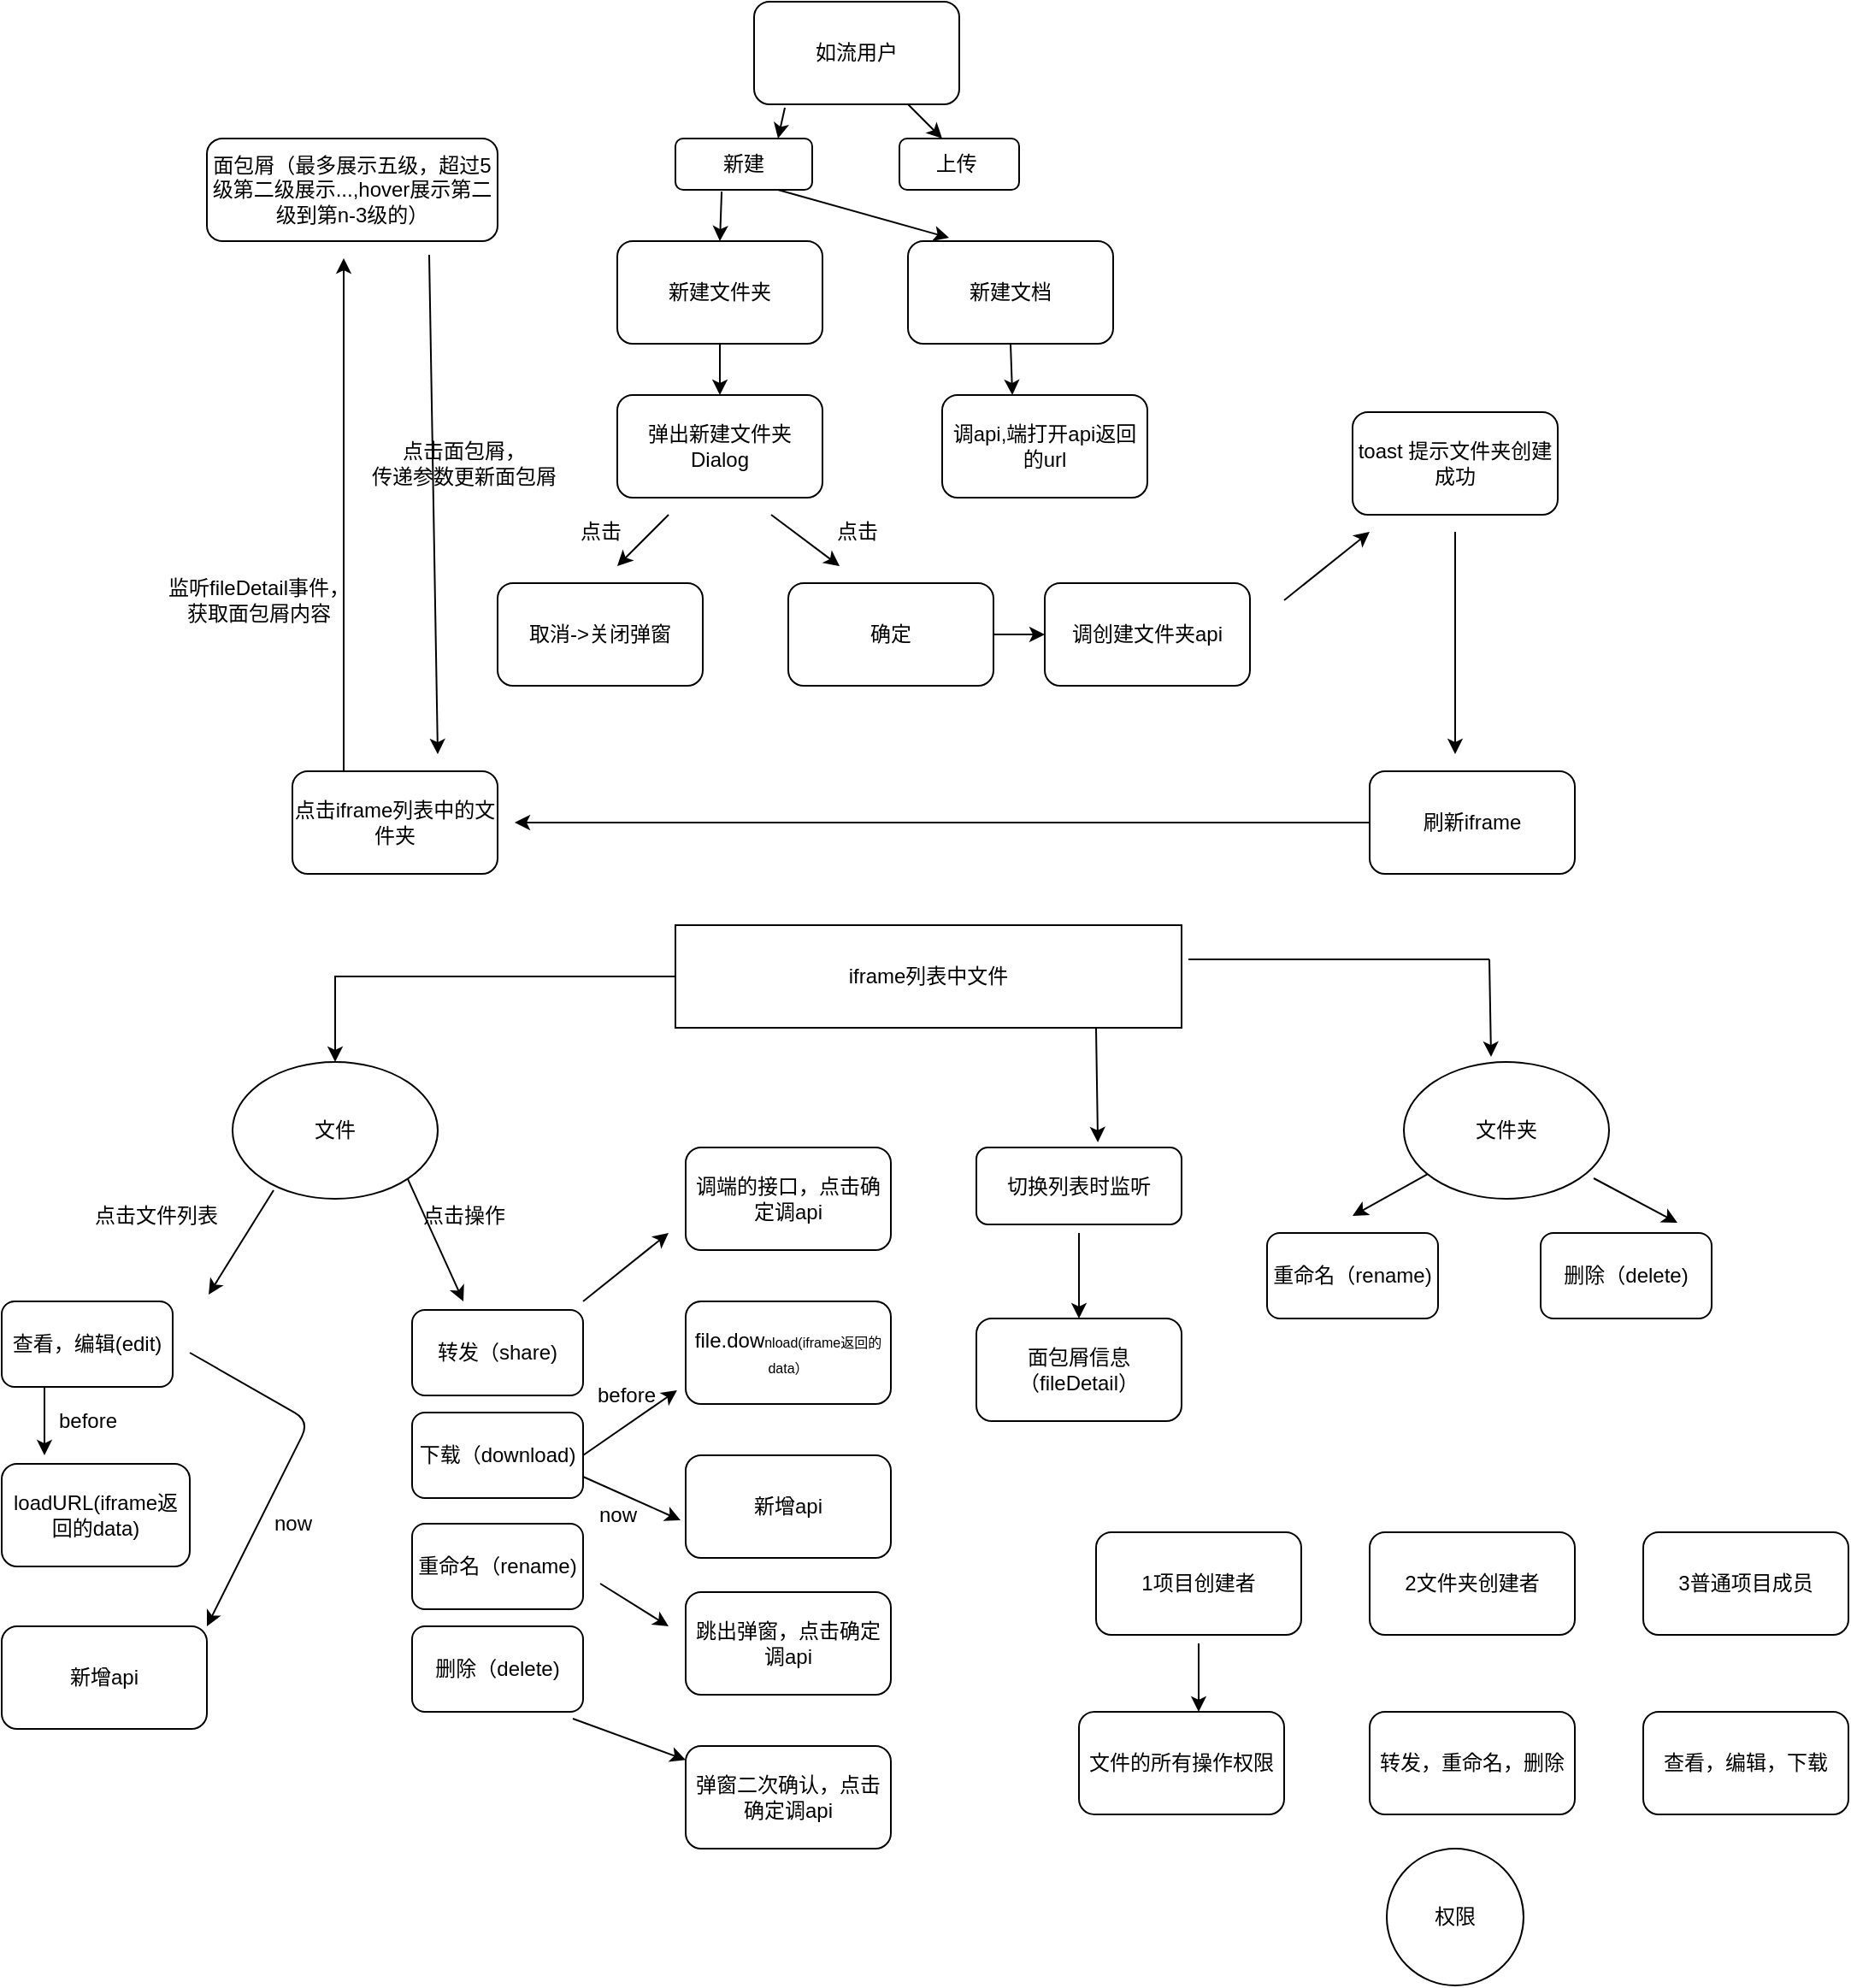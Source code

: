 <mxfile version="13.6.6" type="github">
  <diagram id="VxEIxrlc5No-Hj0Zpxv1" name="Page-1">
    <mxGraphModel dx="1795" dy="453" grid="1" gridSize="10" guides="1" tooltips="1" connect="1" arrows="1" fold="1" page="1" pageScale="1" pageWidth="827" pageHeight="1169" math="0" shadow="0">
      <root>
        <mxCell id="0" />
        <mxCell id="1" parent="0" />
        <mxCell id="Z63cu1VrgP1LzJF6ka9Q-15" value="" style="edgeStyle=orthogonalEdgeStyle;rounded=0;orthogonalLoop=1;jettySize=auto;html=1;" parent="1" source="Z63cu1VrgP1LzJF6ka9Q-10" target="Z63cu1VrgP1LzJF6ka9Q-14" edge="1">
          <mxGeometry relative="1" as="geometry" />
        </mxCell>
        <mxCell id="Z63cu1VrgP1LzJF6ka9Q-10" value="新建文件夹" style="rounded=1;whiteSpace=wrap;html=1;" parent="1" vertex="1">
          <mxGeometry x="320" y="140" width="120" height="60" as="geometry" />
        </mxCell>
        <mxCell id="Z63cu1VrgP1LzJF6ka9Q-11" value="如流用户" style="rounded=1;whiteSpace=wrap;html=1;" parent="1" vertex="1">
          <mxGeometry x="400" width="120" height="60" as="geometry" />
        </mxCell>
        <mxCell id="Z63cu1VrgP1LzJF6ka9Q-14" value="弹出新建文件夹Dialog" style="rounded=1;whiteSpace=wrap;html=1;" parent="1" vertex="1">
          <mxGeometry x="320" y="230" width="120" height="60" as="geometry" />
        </mxCell>
        <mxCell id="Z63cu1VrgP1LzJF6ka9Q-24" value="取消-&amp;gt;关闭弹窗" style="rounded=1;whiteSpace=wrap;html=1;" parent="1" vertex="1">
          <mxGeometry x="250" y="340" width="120" height="60" as="geometry" />
        </mxCell>
        <mxCell id="Z63cu1VrgP1LzJF6ka9Q-30" style="edgeStyle=orthogonalEdgeStyle;rounded=0;orthogonalLoop=1;jettySize=auto;html=1;exitX=1;exitY=0.5;exitDx=0;exitDy=0;" parent="1" source="Z63cu1VrgP1LzJF6ka9Q-25" target="Z63cu1VrgP1LzJF6ka9Q-31" edge="1">
          <mxGeometry relative="1" as="geometry">
            <mxPoint x="610" y="370" as="targetPoint" />
          </mxGeometry>
        </mxCell>
        <mxCell id="Z63cu1VrgP1LzJF6ka9Q-25" value="确定" style="rounded=1;whiteSpace=wrap;html=1;" parent="1" vertex="1">
          <mxGeometry x="420" y="340" width="120" height="60" as="geometry" />
        </mxCell>
        <mxCell id="Z63cu1VrgP1LzJF6ka9Q-26" value="" style="endArrow=classic;html=1;" parent="1" edge="1">
          <mxGeometry width="50" height="50" relative="1" as="geometry">
            <mxPoint x="350" y="300" as="sourcePoint" />
            <mxPoint x="320" y="330" as="targetPoint" />
          </mxGeometry>
        </mxCell>
        <mxCell id="Z63cu1VrgP1LzJF6ka9Q-27" value="" style="endArrow=classic;html=1;" parent="1" edge="1">
          <mxGeometry width="50" height="50" relative="1" as="geometry">
            <mxPoint x="410" y="300" as="sourcePoint" />
            <mxPoint x="450" y="330" as="targetPoint" />
          </mxGeometry>
        </mxCell>
        <mxCell id="Z63cu1VrgP1LzJF6ka9Q-28" value="点击" style="text;html=1;align=center;verticalAlign=middle;resizable=0;points=[];autosize=1;" parent="1" vertex="1">
          <mxGeometry x="290" y="300" width="40" height="20" as="geometry" />
        </mxCell>
        <mxCell id="Z63cu1VrgP1LzJF6ka9Q-29" value="点击" style="text;html=1;align=center;verticalAlign=middle;resizable=0;points=[];autosize=1;" parent="1" vertex="1">
          <mxGeometry x="440" y="300" width="40" height="20" as="geometry" />
        </mxCell>
        <mxCell id="Z63cu1VrgP1LzJF6ka9Q-31" value="调创建文件夹api" style="rounded=1;whiteSpace=wrap;html=1;" parent="1" vertex="1">
          <mxGeometry x="570" y="340" width="120" height="60" as="geometry" />
        </mxCell>
        <mxCell id="Z63cu1VrgP1LzJF6ka9Q-32" value="toast 提示文件夹创建成功" style="rounded=1;whiteSpace=wrap;html=1;" parent="1" vertex="1">
          <mxGeometry x="750" y="240" width="120" height="60" as="geometry" />
        </mxCell>
        <mxCell id="Z63cu1VrgP1LzJF6ka9Q-36" value="" style="endArrow=classic;html=1;" parent="1" edge="1">
          <mxGeometry width="50" height="50" relative="1" as="geometry">
            <mxPoint x="710" y="350" as="sourcePoint" />
            <mxPoint x="760" y="310" as="targetPoint" />
          </mxGeometry>
        </mxCell>
        <mxCell id="Z63cu1VrgP1LzJF6ka9Q-49" value="" style="edgeStyle=orthogonalEdgeStyle;rounded=0;orthogonalLoop=1;jettySize=auto;html=1;" parent="1" source="Z63cu1VrgP1LzJF6ka9Q-37" edge="1">
          <mxGeometry relative="1" as="geometry">
            <mxPoint x="260" y="480" as="targetPoint" />
          </mxGeometry>
        </mxCell>
        <mxCell id="Z63cu1VrgP1LzJF6ka9Q-37" value="刷新iframe" style="rounded=1;whiteSpace=wrap;html=1;" parent="1" vertex="1">
          <mxGeometry x="760" y="450" width="120" height="60" as="geometry" />
        </mxCell>
        <mxCell id="Z63cu1VrgP1LzJF6ka9Q-51" value="" style="edgeStyle=orthogonalEdgeStyle;rounded=0;orthogonalLoop=1;jettySize=auto;html=1;exitX=0.25;exitY=0;exitDx=0;exitDy=0;" parent="1" source="Z63cu1VrgP1LzJF6ka9Q-40" edge="1">
          <mxGeometry relative="1" as="geometry">
            <mxPoint x="160" y="150" as="targetPoint" />
            <Array as="points">
              <mxPoint x="160" y="210" />
            </Array>
          </mxGeometry>
        </mxCell>
        <mxCell id="Z63cu1VrgP1LzJF6ka9Q-40" value="点击iframe列表中的文件夹" style="rounded=1;whiteSpace=wrap;html=1;" parent="1" vertex="1">
          <mxGeometry x="130" y="450" width="120" height="60" as="geometry" />
        </mxCell>
        <mxCell id="Z63cu1VrgP1LzJF6ka9Q-41" value="" style="endArrow=classic;html=1;" parent="1" edge="1">
          <mxGeometry width="50" height="50" relative="1" as="geometry">
            <mxPoint x="810" y="310" as="sourcePoint" />
            <mxPoint x="810" y="440" as="targetPoint" />
          </mxGeometry>
        </mxCell>
        <mxCell id="G48lF0TzOyUm2iMTD0sr-26" value="" style="edgeStyle=orthogonalEdgeStyle;rounded=0;orthogonalLoop=1;jettySize=auto;html=1;" parent="1" source="Z63cu1VrgP1LzJF6ka9Q-62" target="G48lF0TzOyUm2iMTD0sr-25" edge="1">
          <mxGeometry relative="1" as="geometry" />
        </mxCell>
        <mxCell id="Z63cu1VrgP1LzJF6ka9Q-62" value="iframe列表中文件" style="whiteSpace=wrap;html=1;" parent="1" vertex="1">
          <mxGeometry x="354" y="540" width="296" height="60" as="geometry" />
        </mxCell>
        <mxCell id="Z63cu1VrgP1LzJF6ka9Q-64" value="删除（delete)" style="rounded=1;whiteSpace=wrap;html=1;" parent="1" vertex="1">
          <mxGeometry x="200" y="950" width="100" height="50" as="geometry" />
        </mxCell>
        <mxCell id="Z63cu1VrgP1LzJF6ka9Q-65" value="重命名（rename)" style="rounded=1;whiteSpace=wrap;html=1;" parent="1" vertex="1">
          <mxGeometry x="200" y="890" width="100" height="50" as="geometry" />
        </mxCell>
        <mxCell id="Z63cu1VrgP1LzJF6ka9Q-67" value="面包屑信息（fileDetail）" style="rounded=1;whiteSpace=wrap;html=1;" parent="1" vertex="1">
          <mxGeometry x="530" y="770" width="120" height="60" as="geometry" />
        </mxCell>
        <mxCell id="Z63cu1VrgP1LzJF6ka9Q-77" value="切换列表时监听" style="rounded=1;whiteSpace=wrap;html=1;" parent="1" vertex="1">
          <mxGeometry x="530" y="670" width="120" height="45" as="geometry" />
        </mxCell>
        <mxCell id="Z63cu1VrgP1LzJF6ka9Q-81" value="" style="edgeStyle=orthogonalEdgeStyle;rounded=0;orthogonalLoop=1;jettySize=auto;html=1;entryX=0.5;entryY=0;entryDx=0;entryDy=0;" parent="1" edge="1">
          <mxGeometry relative="1" as="geometry">
            <mxPoint x="610" y="760" as="sourcePoint" />
            <mxPoint x="610" y="760" as="targetPoint" />
          </mxGeometry>
        </mxCell>
        <mxCell id="Z63cu1VrgP1LzJF6ka9Q-82" value="调端的接口，点击确定调api" style="rounded=1;whiteSpace=wrap;html=1;" parent="1" vertex="1">
          <mxGeometry x="360" y="670" width="120" height="60" as="geometry" />
        </mxCell>
        <mxCell id="sAd0QsgR59d7I3cI7vSn-1" value="" style="endArrow=classic;html=1;" parent="1" edge="1">
          <mxGeometry width="50" height="50" relative="1" as="geometry">
            <mxPoint x="210" y="148" as="sourcePoint" />
            <mxPoint x="215" y="440" as="targetPoint" />
          </mxGeometry>
        </mxCell>
        <mxCell id="sAd0QsgR59d7I3cI7vSn-2" value="监听fileDetail事件，&lt;br&gt;获取面包屑内容" style="text;html=1;align=center;verticalAlign=middle;resizable=0;points=[];autosize=1;" parent="1" vertex="1">
          <mxGeometry x="50" y="335" width="120" height="30" as="geometry" />
        </mxCell>
        <mxCell id="sAd0QsgR59d7I3cI7vSn-3" value="点击面包屑，&lt;br&gt;传递参数更新面包屑" style="text;html=1;align=center;verticalAlign=middle;resizable=0;points=[];autosize=1;" parent="1" vertex="1">
          <mxGeometry x="170" y="255" width="120" height="30" as="geometry" />
        </mxCell>
        <mxCell id="sAd0QsgR59d7I3cI7vSn-8" value="跳出弹窗，点击确定调api" style="rounded=1;whiteSpace=wrap;html=1;" parent="1" vertex="1">
          <mxGeometry x="360" y="930" width="120" height="60" as="geometry" />
        </mxCell>
        <mxCell id="sAd0QsgR59d7I3cI7vSn-12" value="新建文档" style="rounded=1;whiteSpace=wrap;html=1;" parent="1" vertex="1">
          <mxGeometry x="490" y="140" width="120" height="60" as="geometry" />
        </mxCell>
        <mxCell id="sAd0QsgR59d7I3cI7vSn-19" value="&lt;span&gt;调api,端打开api返回的url&lt;/span&gt;" style="rounded=1;whiteSpace=wrap;html=1;" parent="1" vertex="1">
          <mxGeometry x="510" y="230" width="120" height="60" as="geometry" />
        </mxCell>
        <mxCell id="G48lF0TzOyUm2iMTD0sr-10" value="上传&amp;nbsp;" style="rounded=1;whiteSpace=wrap;html=1;" parent="1" vertex="1">
          <mxGeometry x="485" y="80" width="70" height="30" as="geometry" />
        </mxCell>
        <mxCell id="G48lF0TzOyUm2iMTD0sr-11" style="edgeStyle=orthogonalEdgeStyle;rounded=0;orthogonalLoop=1;jettySize=auto;html=1;exitX=0.5;exitY=1;exitDx=0;exitDy=0;" parent="1" source="G48lF0TzOyUm2iMTD0sr-10" target="G48lF0TzOyUm2iMTD0sr-10" edge="1">
          <mxGeometry relative="1" as="geometry" />
        </mxCell>
        <mxCell id="G48lF0TzOyUm2iMTD0sr-13" value="新建" style="rounded=1;whiteSpace=wrap;html=1;" parent="1" vertex="1">
          <mxGeometry x="354" y="80" width="80" height="30" as="geometry" />
        </mxCell>
        <mxCell id="G48lF0TzOyUm2iMTD0sr-15" value="" style="endArrow=classic;html=1;exitX=0.15;exitY=1.033;exitDx=0;exitDy=0;exitPerimeter=0;entryX=0.75;entryY=0;entryDx=0;entryDy=0;" parent="1" source="Z63cu1VrgP1LzJF6ka9Q-11" target="G48lF0TzOyUm2iMTD0sr-13" edge="1">
          <mxGeometry width="50" height="50" relative="1" as="geometry">
            <mxPoint x="480" y="160" as="sourcePoint" />
            <mxPoint x="530" y="110" as="targetPoint" />
          </mxGeometry>
        </mxCell>
        <mxCell id="G48lF0TzOyUm2iMTD0sr-16" value="" style="endArrow=classic;html=1;exitX=0.75;exitY=1;exitDx=0;exitDy=0;" parent="1" source="Z63cu1VrgP1LzJF6ka9Q-11" edge="1">
          <mxGeometry width="50" height="50" relative="1" as="geometry">
            <mxPoint x="480" y="160" as="sourcePoint" />
            <mxPoint x="510" y="80" as="targetPoint" />
          </mxGeometry>
        </mxCell>
        <mxCell id="G48lF0TzOyUm2iMTD0sr-18" value="" style="endArrow=classic;html=1;exitX=0.338;exitY=1.033;exitDx=0;exitDy=0;exitPerimeter=0;entryX=0.5;entryY=0;entryDx=0;entryDy=0;" parent="1" source="G48lF0TzOyUm2iMTD0sr-13" target="Z63cu1VrgP1LzJF6ka9Q-10" edge="1">
          <mxGeometry width="50" height="50" relative="1" as="geometry">
            <mxPoint x="480" y="160" as="sourcePoint" />
            <mxPoint x="530" y="110" as="targetPoint" />
          </mxGeometry>
        </mxCell>
        <mxCell id="G48lF0TzOyUm2iMTD0sr-19" value="" style="endArrow=classic;html=1;exitX=0.75;exitY=1;exitDx=0;exitDy=0;entryX=0.2;entryY=-0.033;entryDx=0;entryDy=0;entryPerimeter=0;" parent="1" source="G48lF0TzOyUm2iMTD0sr-13" target="sAd0QsgR59d7I3cI7vSn-12" edge="1">
          <mxGeometry width="50" height="50" relative="1" as="geometry">
            <mxPoint x="480" y="160" as="sourcePoint" />
            <mxPoint x="530" y="110" as="targetPoint" />
          </mxGeometry>
        </mxCell>
        <mxCell id="G48lF0TzOyUm2iMTD0sr-24" value="面包屑（最多展示五级，超过5级第二级展示...,hover展示第二级到第n-3级的）" style="rounded=1;whiteSpace=wrap;html=1;" parent="1" vertex="1">
          <mxGeometry x="80" y="80" width="170" height="60" as="geometry" />
        </mxCell>
        <mxCell id="G48lF0TzOyUm2iMTD0sr-25" value="文件" style="ellipse;whiteSpace=wrap;html=1;" parent="1" vertex="1">
          <mxGeometry x="95" y="620" width="120" height="80" as="geometry" />
        </mxCell>
        <mxCell id="G48lF0TzOyUm2iMTD0sr-27" value="文件夹" style="ellipse;whiteSpace=wrap;html=1;" parent="1" vertex="1">
          <mxGeometry x="780" y="620" width="120" height="80" as="geometry" />
        </mxCell>
        <mxCell id="G48lF0TzOyUm2iMTD0sr-29" value="" style="endArrow=none;html=1;" parent="1" edge="1">
          <mxGeometry width="50" height="50" relative="1" as="geometry">
            <mxPoint x="654" y="560" as="sourcePoint" />
            <mxPoint x="830" y="560" as="targetPoint" />
          </mxGeometry>
        </mxCell>
        <mxCell id="G48lF0TzOyUm2iMTD0sr-30" value="" style="endArrow=classic;html=1;entryX=0.425;entryY=-0.037;entryDx=0;entryDy=0;entryPerimeter=0;" parent="1" target="G48lF0TzOyUm2iMTD0sr-27" edge="1">
          <mxGeometry width="50" height="50" relative="1" as="geometry">
            <mxPoint x="830" y="560" as="sourcePoint" />
            <mxPoint x="510" y="670" as="targetPoint" />
          </mxGeometry>
        </mxCell>
        <mxCell id="G48lF0TzOyUm2iMTD0sr-32" value="转发（share)" style="rounded=1;whiteSpace=wrap;html=1;" parent="1" vertex="1">
          <mxGeometry x="200" y="765" width="100" height="50" as="geometry" />
        </mxCell>
        <mxCell id="G48lF0TzOyUm2iMTD0sr-33" value="下载（download)" style="rounded=1;whiteSpace=wrap;html=1;" parent="1" vertex="1">
          <mxGeometry x="200" y="825" width="100" height="50" as="geometry" />
        </mxCell>
        <mxCell id="G48lF0TzOyUm2iMTD0sr-37" value="重命名（rename)" style="rounded=1;whiteSpace=wrap;html=1;" parent="1" vertex="1">
          <mxGeometry x="700" y="720" width="100" height="50" as="geometry" />
        </mxCell>
        <mxCell id="G48lF0TzOyUm2iMTD0sr-38" value="删除（delete)" style="rounded=1;whiteSpace=wrap;html=1;" parent="1" vertex="1">
          <mxGeometry x="860" y="720" width="100" height="50" as="geometry" />
        </mxCell>
        <mxCell id="G48lF0TzOyUm2iMTD0sr-39" value="" style="endArrow=classic;html=1;exitX=0.2;exitY=0.938;exitDx=0;exitDy=0;exitPerimeter=0;entryX=0.678;entryY=-0.067;entryDx=0;entryDy=0;entryPerimeter=0;" parent="1" source="G48lF0TzOyUm2iMTD0sr-25" edge="1">
          <mxGeometry width="50" height="50" relative="1" as="geometry">
            <mxPoint x="100" y="710" as="sourcePoint" />
            <mxPoint x="81.02" y="755.98" as="targetPoint" />
          </mxGeometry>
        </mxCell>
        <mxCell id="G48lF0TzOyUm2iMTD0sr-40" value="点击文件列表" style="text;html=1;align=center;verticalAlign=middle;resizable=0;points=[];autosize=1;" parent="1" vertex="1">
          <mxGeometry x="5" y="700" width="90" height="20" as="geometry" />
        </mxCell>
        <mxCell id="G48lF0TzOyUm2iMTD0sr-42" value="查看，编辑(edit)" style="rounded=1;whiteSpace=wrap;html=1;" parent="1" vertex="1">
          <mxGeometry x="-40" y="760" width="100" height="50" as="geometry" />
        </mxCell>
        <mxCell id="G48lF0TzOyUm2iMTD0sr-43" value="" style="endArrow=classic;html=1;exitX=1;exitY=1;exitDx=0;exitDy=0;" parent="1" source="G48lF0TzOyUm2iMTD0sr-25" edge="1">
          <mxGeometry width="50" height="50" relative="1" as="geometry">
            <mxPoint x="200" y="710" as="sourcePoint" />
            <mxPoint x="230" y="760" as="targetPoint" />
          </mxGeometry>
        </mxCell>
        <mxCell id="G48lF0TzOyUm2iMTD0sr-44" value="点击操作" style="text;html=1;align=center;verticalAlign=middle;resizable=0;points=[];autosize=1;" parent="1" vertex="1">
          <mxGeometry x="200" y="700" width="60" height="20" as="geometry" />
        </mxCell>
        <mxCell id="G48lF0TzOyUm2iMTD0sr-46" value="loadURL(iframe返回的data)" style="rounded=1;whiteSpace=wrap;html=1;" parent="1" vertex="1">
          <mxGeometry x="-40" y="855" width="110" height="60" as="geometry" />
        </mxCell>
        <mxCell id="G48lF0TzOyUm2iMTD0sr-54" value="新增api" style="rounded=1;whiteSpace=wrap;html=1;" parent="1" vertex="1">
          <mxGeometry x="-40" y="950" width="120" height="60" as="geometry" />
        </mxCell>
        <mxCell id="G48lF0TzOyUm2iMTD0sr-56" value="file.dow&lt;font style=&quot;font-size: 8px&quot;&gt;nload(iframe返回的data）&lt;/font&gt;" style="rounded=1;whiteSpace=wrap;html=1;" parent="1" vertex="1">
          <mxGeometry x="360" y="760" width="120" height="60" as="geometry" />
        </mxCell>
        <mxCell id="G48lF0TzOyUm2iMTD0sr-57" value="新增api" style="rounded=1;whiteSpace=wrap;html=1;" parent="1" vertex="1">
          <mxGeometry x="360" y="850" width="120" height="60" as="geometry" />
        </mxCell>
        <mxCell id="G48lF0TzOyUm2iMTD0sr-58" value="" style="endArrow=classic;html=1;exitX=1;exitY=0.5;exitDx=0;exitDy=0;entryX=-0.042;entryY=0.867;entryDx=0;entryDy=0;entryPerimeter=0;" parent="1" source="G48lF0TzOyUm2iMTD0sr-33" target="G48lF0TzOyUm2iMTD0sr-56" edge="1">
          <mxGeometry width="50" height="50" relative="1" as="geometry">
            <mxPoint x="430" y="900" as="sourcePoint" />
            <mxPoint x="480" y="850" as="targetPoint" />
          </mxGeometry>
        </mxCell>
        <mxCell id="G48lF0TzOyUm2iMTD0sr-59" value="before" style="text;html=1;align=center;verticalAlign=middle;resizable=0;points=[];autosize=1;" parent="1" vertex="1">
          <mxGeometry x="300" y="805" width="50" height="20" as="geometry" />
        </mxCell>
        <mxCell id="G48lF0TzOyUm2iMTD0sr-61" value="" style="endArrow=classic;html=1;exitX=1;exitY=0.75;exitDx=0;exitDy=0;entryX=-0.025;entryY=0.633;entryDx=0;entryDy=0;entryPerimeter=0;" parent="1" source="G48lF0TzOyUm2iMTD0sr-33" target="G48lF0TzOyUm2iMTD0sr-57" edge="1">
          <mxGeometry width="50" height="50" relative="1" as="geometry">
            <mxPoint x="430" y="900" as="sourcePoint" />
            <mxPoint x="480" y="850" as="targetPoint" />
          </mxGeometry>
        </mxCell>
        <mxCell id="G48lF0TzOyUm2iMTD0sr-62" value="now" style="text;html=1;align=center;verticalAlign=middle;resizable=0;points=[];autosize=1;" parent="1" vertex="1">
          <mxGeometry x="300" y="875" width="40" height="20" as="geometry" />
        </mxCell>
        <mxCell id="G48lF0TzOyUm2iMTD0sr-63" value="" style="endArrow=classic;html=1;exitX=0.25;exitY=1;exitDx=0;exitDy=0;" parent="1" source="G48lF0TzOyUm2iMTD0sr-42" edge="1">
          <mxGeometry width="50" height="50" relative="1" as="geometry">
            <mxPoint x="430" y="830" as="sourcePoint" />
            <mxPoint x="-15" y="850" as="targetPoint" />
          </mxGeometry>
        </mxCell>
        <mxCell id="G48lF0TzOyUm2iMTD0sr-66" value="before" style="text;html=1;align=center;verticalAlign=middle;resizable=0;points=[];autosize=1;" parent="1" vertex="1">
          <mxGeometry x="-15" y="820" width="50" height="20" as="geometry" />
        </mxCell>
        <mxCell id="G48lF0TzOyUm2iMTD0sr-67" value="" style="endArrow=classic;html=1;entryX=1;entryY=0;entryDx=0;entryDy=0;" parent="1" target="G48lF0TzOyUm2iMTD0sr-54" edge="1">
          <mxGeometry width="50" height="50" relative="1" as="geometry">
            <mxPoint x="70" y="790" as="sourcePoint" />
            <mxPoint x="125" y="960" as="targetPoint" />
            <Array as="points">
              <mxPoint x="140" y="830" />
            </Array>
          </mxGeometry>
        </mxCell>
        <mxCell id="G48lF0TzOyUm2iMTD0sr-68" value="now" style="text;html=1;align=center;verticalAlign=middle;resizable=0;points=[];autosize=1;" parent="1" vertex="1">
          <mxGeometry x="110" y="880" width="40" height="20" as="geometry" />
        </mxCell>
        <mxCell id="G48lF0TzOyUm2iMTD0sr-73" value="" style="endArrow=classic;html=1;" parent="1" edge="1">
          <mxGeometry width="50" height="50" relative="1" as="geometry">
            <mxPoint x="300" y="760" as="sourcePoint" />
            <mxPoint x="350" y="720" as="targetPoint" />
          </mxGeometry>
        </mxCell>
        <mxCell id="G48lF0TzOyUm2iMTD0sr-74" value="" style="endArrow=classic;html=1;" parent="1" edge="1">
          <mxGeometry width="50" height="50" relative="1" as="geometry">
            <mxPoint x="310" y="925" as="sourcePoint" />
            <mxPoint x="350" y="950" as="targetPoint" />
          </mxGeometry>
        </mxCell>
        <mxCell id="G48lF0TzOyUm2iMTD0sr-77" value="弹窗二次确认，点击确定调api" style="rounded=1;whiteSpace=wrap;html=1;" parent="1" vertex="1">
          <mxGeometry x="360" y="1020" width="120" height="60" as="geometry" />
        </mxCell>
        <mxCell id="G48lF0TzOyUm2iMTD0sr-78" value="" style="endArrow=classic;html=1;exitX=0.94;exitY=1.08;exitDx=0;exitDy=0;exitPerimeter=0;" parent="1" source="Z63cu1VrgP1LzJF6ka9Q-64" target="G48lF0TzOyUm2iMTD0sr-77" edge="1">
          <mxGeometry width="50" height="50" relative="1" as="geometry">
            <mxPoint x="430" y="1070" as="sourcePoint" />
            <mxPoint x="480" y="1020" as="targetPoint" />
          </mxGeometry>
        </mxCell>
        <mxCell id="G48lF0TzOyUm2iMTD0sr-79" value="" style="endArrow=classic;html=1;entryX=0.5;entryY=0;entryDx=0;entryDy=0;" parent="1" target="Z63cu1VrgP1LzJF6ka9Q-67" edge="1">
          <mxGeometry width="50" height="50" relative="1" as="geometry">
            <mxPoint x="590" y="720" as="sourcePoint" />
            <mxPoint x="480" y="770" as="targetPoint" />
          </mxGeometry>
        </mxCell>
        <mxCell id="G48lF0TzOyUm2iMTD0sr-80" value="" style="endArrow=classic;html=1;entryX=0.592;entryY=-0.067;entryDx=0;entryDy=0;entryPerimeter=0;" parent="1" target="Z63cu1VrgP1LzJF6ka9Q-77" edge="1">
          <mxGeometry width="50" height="50" relative="1" as="geometry">
            <mxPoint x="600" y="600" as="sourcePoint" />
            <mxPoint x="600" y="650" as="targetPoint" />
          </mxGeometry>
        </mxCell>
        <mxCell id="G48lF0TzOyUm2iMTD0sr-81" value="" style="endArrow=classic;html=1;" parent="1" source="G48lF0TzOyUm2iMTD0sr-27" edge="1">
          <mxGeometry width="50" height="50" relative="1" as="geometry">
            <mxPoint x="450" y="770" as="sourcePoint" />
            <mxPoint x="750" y="710" as="targetPoint" />
          </mxGeometry>
        </mxCell>
        <mxCell id="G48lF0TzOyUm2iMTD0sr-82" value="" style="endArrow=classic;html=1;exitX=0.925;exitY=0.85;exitDx=0;exitDy=0;exitPerimeter=0;" parent="1" source="G48lF0TzOyUm2iMTD0sr-27" edge="1">
          <mxGeometry width="50" height="50" relative="1" as="geometry">
            <mxPoint x="900" y="690" as="sourcePoint" />
            <mxPoint x="940" y="714" as="targetPoint" />
          </mxGeometry>
        </mxCell>
        <mxCell id="G48lF0TzOyUm2iMTD0sr-89" value="权限" style="ellipse;whiteSpace=wrap;html=1;aspect=fixed;" parent="1" vertex="1">
          <mxGeometry x="770" y="1080" width="80" height="80" as="geometry" />
        </mxCell>
        <mxCell id="G48lF0TzOyUm2iMTD0sr-90" value="1项目创建者" style="rounded=1;whiteSpace=wrap;html=1;" parent="1" vertex="1">
          <mxGeometry x="600" y="895" width="120" height="60" as="geometry" />
        </mxCell>
        <mxCell id="G48lF0TzOyUm2iMTD0sr-91" value="2文件夹创建者" style="rounded=1;whiteSpace=wrap;html=1;" parent="1" vertex="1">
          <mxGeometry x="760" y="895" width="120" height="60" as="geometry" />
        </mxCell>
        <mxCell id="G48lF0TzOyUm2iMTD0sr-92" value="3普通项目成员" style="rounded=1;whiteSpace=wrap;html=1;" parent="1" vertex="1">
          <mxGeometry x="920" y="895" width="120" height="60" as="geometry" />
        </mxCell>
        <mxCell id="G48lF0TzOyUm2iMTD0sr-93" value="" style="endArrow=classic;html=1;" parent="1" edge="1">
          <mxGeometry width="50" height="50" relative="1" as="geometry">
            <mxPoint x="660" y="960" as="sourcePoint" />
            <mxPoint x="660" y="1000" as="targetPoint" />
          </mxGeometry>
        </mxCell>
        <mxCell id="G48lF0TzOyUm2iMTD0sr-94" value="文件的所有操作权限" style="rounded=1;whiteSpace=wrap;html=1;" parent="1" vertex="1">
          <mxGeometry x="590" y="1000" width="120" height="60" as="geometry" />
        </mxCell>
        <mxCell id="G48lF0TzOyUm2iMTD0sr-95" value="转发，重命名，删除" style="rounded=1;whiteSpace=wrap;html=1;" parent="1" vertex="1">
          <mxGeometry x="760" y="1000" width="120" height="60" as="geometry" />
        </mxCell>
        <mxCell id="G48lF0TzOyUm2iMTD0sr-96" value="查看，编辑，下载" style="rounded=1;whiteSpace=wrap;html=1;" parent="1" vertex="1">
          <mxGeometry x="920" y="1000" width="120" height="60" as="geometry" />
        </mxCell>
        <mxCell id="G48lF0TzOyUm2iMTD0sr-99" value="" style="endArrow=classic;html=1;exitX=0.5;exitY=1;exitDx=0;exitDy=0;entryX=0.342;entryY=0;entryDx=0;entryDy=0;entryPerimeter=0;" parent="1" source="sAd0QsgR59d7I3cI7vSn-12" target="sAd0QsgR59d7I3cI7vSn-19" edge="1">
          <mxGeometry width="50" height="50" relative="1" as="geometry">
            <mxPoint x="430" y="300" as="sourcePoint" />
            <mxPoint x="480" y="250" as="targetPoint" />
          </mxGeometry>
        </mxCell>
      </root>
    </mxGraphModel>
  </diagram>
</mxfile>

